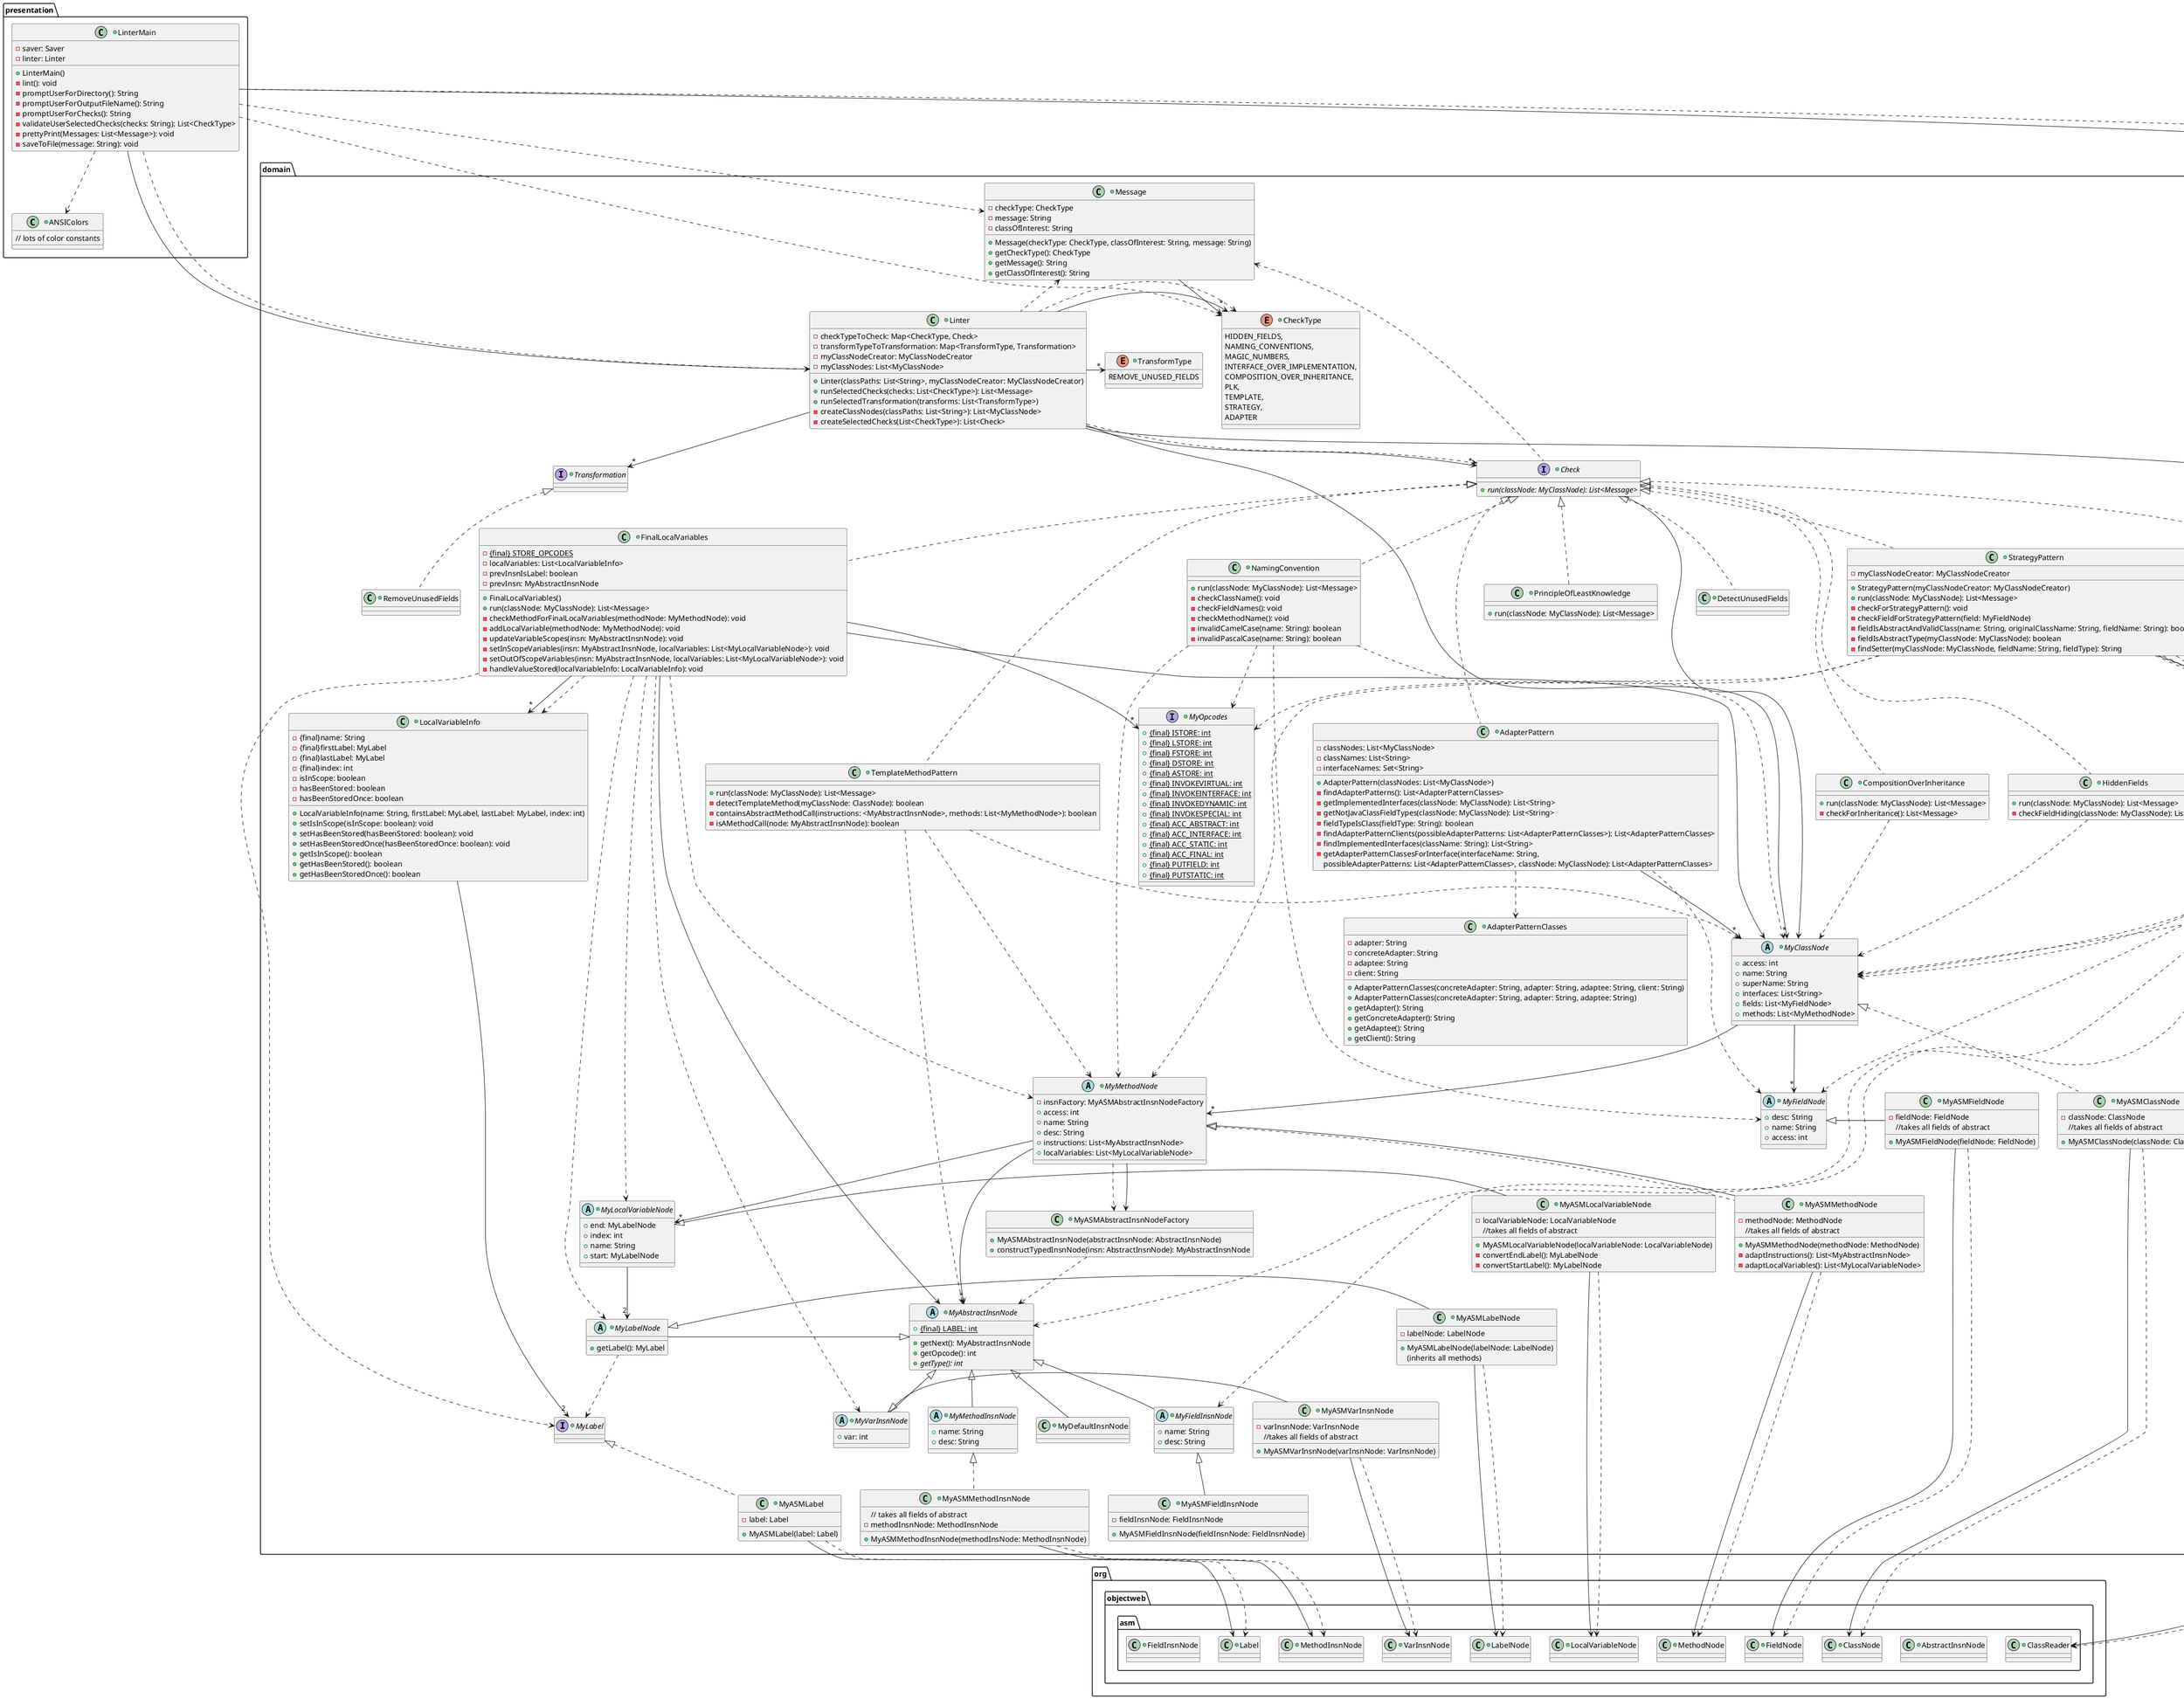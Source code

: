 @startuml
package presentation {
    +class ANSIColors {
        // lots of color constants
    }


    +class LinterMain {
        -saver: Saver
        -linter: Linter
        +LinterMain()
        -lint(): void
        -promptUserForDirectory(): String
        -promptUserForOutputFileName(): String
        -promptUserForChecks(): String
        -validateUserSelectedChecks(checks: String): List<CheckType>
        -prettyPrint(Messages: List<Message>): void
        -saveToFile(message: String): void
    }

    }

package domain {
    +class Linter {
        -checkTypeToCheck: Map<CheckType, Check>
        -transformTypeToTransformation: Map<TransformType, Transformation>
        -myClassNodeCreator: MyClassNodeCreator
        -myClassNodes: List<MyClassNode>

        +Linter(classPaths: List<String>, myClassNodeCreator: MyClassNodeCreator)
        +runSelectedChecks(checks: List<CheckType>): List<Message>
        +runSelectedTransformation(transforms: List<TransformType>)
        -createClassNodes(classPaths: List<String>): List<MyClassNode>
        -createSelectedChecks(List<CheckType>): List<Check>
    }
    +interface Check {
        +{abstract}run(classNode: MyClassNode): List<Message>
    }

    +enum CheckType {
        HIDDEN_FIELDS,
        NAMING_CONVENTIONS,
        MAGIC_NUMBERS,
        INTERFACE_OVER_IMPLEMENTATION,
        COMPOSITION_OVER_INHERITANCE,
        PLK,
        TEMPLATE,
        STRATEGY,
        ADAPTER
    }

    +enum TransformType{
        REMOVE_UNUSED_FIELDS
    }

    +class Message {
        -checkType: CheckType
        -message: String
        -classOfInterest: String
        +Message(checkType: CheckType, classOfInterest: String, message: String)
        +getCheckType(): CheckType
        +getMessage(): String
        +getClassOfInterest(): String
    }

    +class MyClassNodeCreator {
        +createMyClassNode(path: String): MyClassNode
    }

    +class AdapterPattern {
        -classNodes: List<MyClassNode>
        -classNames: List<String>
        -interfaceNames: Set<String>

        +AdapterPattern(classNodes: List<MyClassNode>)
        -findAdapterPatterns(): List<AdapterPatternClasses>
        -getImplementedInterfaces(classNode: MyClassNode): List<String>
        -getNotJavaClassFieldTypes(classNode: MyClassNode): List<String>
        -fieldTypeIsClass(fieldType: String): boolean
        -findAdapterPatternClients(possibleAdapterPatterns: List<AdapterPatternClasses>): List<AdapterPatternClasses>
        -findImplementedInterfaces(className: String): List<String>
        -getAdapterPatternClassesForInterface(interfaceName: String,
        possibleAdapterPatterns: List<AdapterPatternClasses>, classNode: MyClassNode): List<AdapterPatternClasses>
    }

    +class AdapterPatternClasses {
        -adapter: String
        -concreteAdapter: String
        -adaptee: String
        -client: String
        +AdapterPatternClasses(concreteAdapter: String, adapter: String, adaptee: String, client: String)
        +AdapterPatternClasses(concreteAdapter: String, adapter: String, adaptee: String)
        +getAdapter(): String
        +getConcreteAdapter(): String
        +getAdaptee(): String
        +getClient(): String
    }

    +class CompositionOverInheritance{
        +run(classNode: MyClassNode): List<Message>
        -checkForInheritance(): List<Message>
    }

    +class FinalLocalVariables {
        -{static}{final} STORE_OPCODES
        -localVariables: List<LocalVariableInfo>
        -prevInsnIsLabel: boolean
        -prevInsn: MyAbstractInsnNode

        +FinalLocalVariables()
        +run(classNode: MyClassNode): List<Message>
        -checkMethodForFinalLocalVariables(methodNode: MyMethodNode): void
        -addLocalVariable(methodNode: MyMethodNode): void
        -updateVariableScopes(insn: MyAbstractInsnNode): void
        -setInScopeVariables(insn: MyAbstractInsnNode, localVariables: List<MyLocalVariableNode>): void
        -setOutOfScopeVariables(insn: MyAbstractInsnNode, localVariables: List<MyLocalVariableNode>): void
        -handleValueStored(localVariableInfo: LocalVariableInfo): void
    }

    +class HiddenFields {
        +run(classNode: MyClassNode): List<Message>
        -checkFieldHiding(classNode: MyClassNode): List<String>
    }

    +class InterfaceOverImplementation {
        -myClassNodeCreator: MyClassNodeCreator

        +InterfaceOverImplementation(myClassNodeCreator: MyClassNodeCreator)
        +run(classNode: MyClassNode): List<Message>
        -checkImplementInterface(classNode: MyClassNode): List<String>
        -implementsOrExtendsClass(fieldClassNode: MyClassNode): boolean
        -checkIfAbstract(superName: String): boolean
    }

    +class LocalVariableInfo {
        -{final}name: String
        -{final}firstLabel: MyLabel
        -{final}lastLabel: MyLabel
        -{final}index: int
        -isInScope: boolean
        -hasBeenStored: boolean
        -hasBeenStoredOnce: boolean

        +LocalVariableInfo(name: String, firstLabel: MyLabel, lastLabel: MyLabel, index: int)
        +setIsInScope(isInScope: boolean): void
        +setHasBeenStored(hasBeenStored: boolean): void
        +setHasBeenStoredOnce(hasBeenStoredOnce: boolean): void
        +getIsInScope(): boolean
        +getHasBeenStored(): boolean
        +getHasBeenStoredOnce(): boolean
    }

     +class NamingConvention {
        +run(classNode: MyClassNode): List<Message>
        -checkClassName(): void
        -checkFieldNames(): void
        -checkMethodName(): void
        -invalidCamelCase(name: String): boolean
        -invalidPascalCase(name: String): boolean
    }

    +class PrincipleOfLeastKnowledge {
        +run(classNode: MyClassNode): List<Message>
    }

    +class StrategyPattern {
        -myClassNodeCreator: MyClassNodeCreator

        +StrategyPattern(myClassNodeCreator: MyClassNodeCreator)
        +run(classNode: MyClassNode): List<Message>
        -checkForStrategyPattern(): void
        -checkFieldForStrategyPattern(field: MyFieldNode)
        -fieldIsAbstractAndValidClass(name: String, originalClassName: String, fieldName: String): boolean
        -fieldIsAbstractType(myClassNode: MyClassNode): boolean
        -findSetter(myClassNode: MyClassNode, fieldName: String, fieldType): String
    }

    +class TemplateMethodPattern{
        +run(classNode: MyClassNode): List<Message>
        -detectTemplateMethod(myClassNode: ClassNode): boolean
        -containsAbstractMethodCall(instructions: <MyAbstractInsnNode>, methods: List<MyMethodNode>): boolean
        -isAMethodCall(node: MyAbstractInsnNode): boolean
    }


    +class DetectUnusedFields{


    }

    +interface Transformation{

    }

    +class RemoveUnusedFields {

    }



    +abstract class MyAbstractInsnNode {
        +{static}{final} LABEL: int
        +getNext(): MyAbstractInsnNode
        +getOpcode(): int
        +{abstract}getType(): int

    }

    +class MyASMAbstractInsnNodeFactory{
        +MyASMAbstractInsnNode(abstractInsnNode: AbstractInsnNode)
        +constructTypedInsnNode(insn: AbstractInsnNode): MyAbstractInsnNode
      }

    +abstract class MyClassNode {
        +access: int
        +name: String
        +superName: String
        +interfaces: List<String>
        +fields: List<MyFieldNode>
        +methods: List<MyMethodNode>
    }

    +class MyASMClassNode{
        -classNode: ClassNode
        //takes all fields of abstract
        +MyASMClassNode(classNode: ClassNode)
    }

    +interface MyClassReader {
    }

    +class MyASMClassReader{
        -classReader: ClassReader

        +MyASMClassReader(classReader: ClassReader)
    }

    +abstract class MyFieldNode {
        +desc: String
        +name: String
        +access: int
    }

    +class MyASMFieldNode {
        -fieldNode: FieldNode
        //takes all fields of abstract

        +MyASMFieldNode(fieldNode: FieldNode)
    }

    +interface MyLabel {
    }

    +class MyASMLabel{
        - label: Label

        +MyASMLabel(label: Label)
    }

    +abstract class MyMethodNode {
        -insnFactory: MyASMAbstractInsnNodeFactory
        +access: int
        +name: String
        +desc: String
        +instructions: List<MyAbstractInsnNode>
        +localVariables: List<MyLocalVariableNode>
    }

    +class MyASMMethodNode{
        -methodNode: MethodNode
        //takes all fields of abstract

        +MyASMMethodNode(methodNode: MethodNode)
        -adaptInstructions(): List<MyAbstractInsnNode>
        -adaptLocalVariables(): List<MyLocalVariableNode>
    }


    +abstract class MyLocalVariableNode {
        +end: MyLabelNode
        +index: int
        +name: String
        +start: MyLabelNode

    }

    +class MyASMLocalVariableNode{
       -localVariableNode: LocalVariableNode
       //takes all fields of abstract

       +MyASMLocalVariableNode(localVariableNode: LocalVariableNode)
       -convertEndLabel(): MyLabelNode
       -convertStartLabel(): MyLabelNode
    }

    +abstract class MyLabelNode{
        +getLabel(): MyLabel
    }

    +class MyASMLabelNode {
        -labelNode: LabelNode

        +MyASMLabelNode(labelNode: LabelNode)
        (inherits all methods)
    }

    +abstract class MyMethodInsnNode{
        +name: String
        +desc: String
    }

    +class MyASMMethodInsnNode{
        // takes all fields of abstract
        - methodInsnNode: MethodInsnNode

        +MyASMMethodInsnNode(methodInsNode: MethodInsnNode)

    }

    +abstract class MyVarInsnNode {
           +var: int
       }
    +class MyASMVarInsnNode {
        - varInsnNode: VarInsnNode
        //takes all fields of abstract

        +MyASMVarInsnNode(varInsnNode: VarInsnNode)
    }

    +abstract class MyFieldInsnNode{
        +name: String
        +desc: String
    }

    +class MyASMFieldInsnNode{
        -fieldInsnNode: FieldInsnNode

        +MyASMFieldInsnNode(fieldInsnNode: FieldInsnNode)
    }

    +class MyDefaultInsnNode{

    }

    +interface MyOpcodes {
        + {static}{final} ISTORE: int
        + {static}{final} LSTORE: int
        + {static}{final} FSTORE: int
        + {static}{final} DSTORE: int
        + {static}{final} ASTORE: int
        + {static}{final} INVOKEVIRTUAL: int
        + {static}{final} INVOKEINTERFACE: int
        + {static}{final} INVOKEDYNAMIC: int
        + {static}{final} INVOKESPECIAL: int
        + {static}{final} ACC_ABSTRACT: int
        + {static}{final} ACC_INTERFACE: int
        + {static}{final} ACC_STATIC: int
        + {static}{final} ACC_FINAL: int
        + {static}{final} PUTFIELD: int
        + {static}{final} PUTSTATIC: int
    }
}

package datasource {

    +interface Saver {
        +{abstract} saveMessage(message: String): void
    }
    +class MessageSaver implements Saver {
        +saveMessage(message: String): void
    }
}

package org.objectweb.asm {
    +class AbstractInsnNode {
    }

    +class ClassNode {
    }

    +class ClassReader {
    }

    +class FieldNode {
    }

    +class Label {
    }

    +class LabelNode {
    }

    +class LocalVariableNode{
    }

    +class MethodInsnNode{
    }

    +class MethodNode {
    }

    +class VarInsnNode {
    }
    +class FieldInsnNode{
    }
}

LinterMain ..> ANSIColors
LinterMain ..> CheckType
LinterMain ..> Message
LinterMain --> Linter
LinterMain ..> Linter
LinterMain ..> MyClassNodeCreator
LinterMain --> Saver
'LinterMain .down.> domain.MyClassNode
'LinterMain .down.> domain.MyClassReader

Linter -> "*"CheckType
Linter --> "*"Check
Linter ..> Check
Linter -> MyClassNodeCreator
Linter --> "*" MyClassNode
Linter ..> CheckType
Linter .up.> Message

Message --> CheckType


'MyASMAbstractInsnNode --up|>  MyAbstractInsnNode
MyASMClassNode ..up|> MyClassNode
MyASMClassReader .up|> MyClassReader
MyASMFieldNode -up|> MyFieldNode
MyASMLabel ..up|> MyLabel
MyASMMethodNode ..up|> MyMethodNode
MyASMLabelNode -|> MyLabelNode
MyASMLocalVariableNode -up|> MyLocalVariableNode
MyASMMethodInsnNode ..up|> MyMethodInsnNode
MyMethodInsnNode -up-|> MyAbstractInsnNode
MyASMMethodNode -up-|> MyMethodNode
MyASMVarInsnNode -up|> MyVarInsnNode
MyLabelNode -|> MyAbstractInsnNode
MyVarInsnNode -up-|> MyAbstractInsnNode
MyASMFieldInsnNode -up-|> MyFieldInsnNode
MyFieldInsnNode -up-|> MyAbstractInsnNode
MyDefaultInsnNode -up-|> MyAbstractInsnNode

MyASMAbstractInsnNodeFactory ..> MyAbstractInsnNode
MyMethodNode ..> MyASMAbstractInsnNodeFactory
MyMethodNode --> MyASMAbstractInsnNodeFactory

Check .up> Message
Check --> domain.MyClassNode
Check <|.. AdapterPattern
Check <|.. FinalLocalVariables
Check <|.. PrincipleOfLeastKnowledge
Check <|.. HiddenFields
Check <|.. InterfaceOverImplementation
Check <|.. TemplateMethodPattern
Check <|.. StrategyPattern
Check <|.. NamingConvention
Check <|.. CompositionOverInheritance


MyClassNodeCreator ..> MyClassNode
MyClassNodeCreator ..> MyClassReader

InterfaceOverImplementation --> MyClassNodeCreator

StrategyPattern --> MyClassNodeCreator
StrategyPattern ..> MyClassNode
StrategyPattern ..> MyFieldNode
StrategyPattern ..> MyFieldInsnNode
StrategyPattern ..> MyAbstractInsnNode
StrategyPattern ..> MyMethodNode
StrategyPattern ..> MyOpcodes

TemplateMethodPattern ..> MyAbstractInsnNode
TemplateMethodPattern ..> MyMethodNode
TemplateMethodPattern ..> MyClassNode

CompositionOverInheritance ..> MyClassNode

NamingConvention ..> MyClassNode
NamingConvention ..> MyFieldNode
NamingConvention ..> MyMethodNode
NamingConvention ..> MyOpcodes


AdapterPattern ..> AdapterPatternClasses
AdapterPattern -->"*" MyClassNode
AdapterPattern ..> MyFieldNode


FinalLocalVariables -->"*" LocalVariableInfo
FinalLocalVariables ..> LocalVariableInfo
FinalLocalVariables --> MyAbstractInsnNode
FinalLocalVariables --> MyClassNode
FinalLocalVariables ..> MyLabel
FinalLocalVariables ..> MyLabelNode
FinalLocalVariables .....> MyLocalVariableNode
FinalLocalVariables ..> MyMethodNode
FinalLocalVariables -->"*" MyOpcodes
FinalLocalVariables ..> MyVarInsnNode

HiddenFields ..> MyClassNode

InterfaceOverImplementation ..> MyClassNode


LocalVariableInfo -->"2" MyLabel


DetectUnusedFields .up.|> Check
RemoveUnusedFields .up.|> Transformation
Linter -down->"*" Transformation
Linter ->"*" TransformType


'MyASMAbstractInsnNode --> org.objectweb.asm.AbstractInsnNode
'MyASMAbstractInsnNode ..> org.objectweb.asm.AbstractInsnNode

MyASMClassNode --> org.objectweb.asm.ClassNode
MyASMClassNode ..> org.objectweb.asm.ClassNode

MyASMClassReader --> org.objectweb.asm.ClassReader
MyASMClassReader ..> org.objectweb.asm.ClassReader

MyASMFieldNode --> org.objectweb.asm.FieldNode
MyASMFieldNode ..> org.objectweb.asm.FieldNode

MyASMLabel --> org.objectweb.asm.Label
MyASMLabel ..> org.objectweb.asm.Label

MyASMLabelNode --> org.objectweb.asm.LabelNode
MyASMLabelNode ..> org.objectweb.asm.LabelNode

MyASMLocalVariableNode -down--> org.objectweb.asm.LocalVariableNode
MyASMLocalVariableNode .down..> org.objectweb.asm.LocalVariableNode

MyASMMethodInsnNode -> org.objectweb.asm.MethodInsnNode
MyASMMethodInsnNode .> org.objectweb.asm.MethodInsnNode

MyASMMethodNode --> org.objectweb.asm.MethodNode
MyASMMethodNode ..> org.objectweb.asm.MethodNode

MyASMVarInsnNode --> org.objectweb.asm.VarInsnNode
MyASMVarInsnNode ..> org.objectweb.asm.VarInsnNode

MyClassNode -->"*" MyFieldNode
MyClassNode -->"*" MyMethodNode

MyLabelNode ..> MyLabel

MyLocalVariableNode -->"2" MyLabelNode

MyMethodNode -->"*" MyLocalVariableNode
MyMethodNode -->"*" MyAbstractInsnNode



@enduml